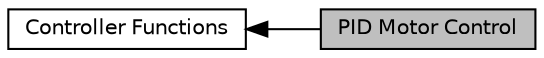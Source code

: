 digraph "PID Motor Control"
{
  edge [fontname="Helvetica",fontsize="10",labelfontname="Helvetica",labelfontsize="10"];
  node [fontname="Helvetica",fontsize="10",shape=record];
  rankdir=LR;
  Node1 [label="Controller Functions",height=0.2,width=0.4,color="black", fillcolor="white", style="filled",URL="$group__group_controller.html"];
  Node0 [label="PID Motor Control",height=0.2,width=0.4,color="black", fillcolor="grey75", style="filled", fontcolor="black"];
  Node1->Node0 [shape=plaintext, dir="back", style="solid"];
}
